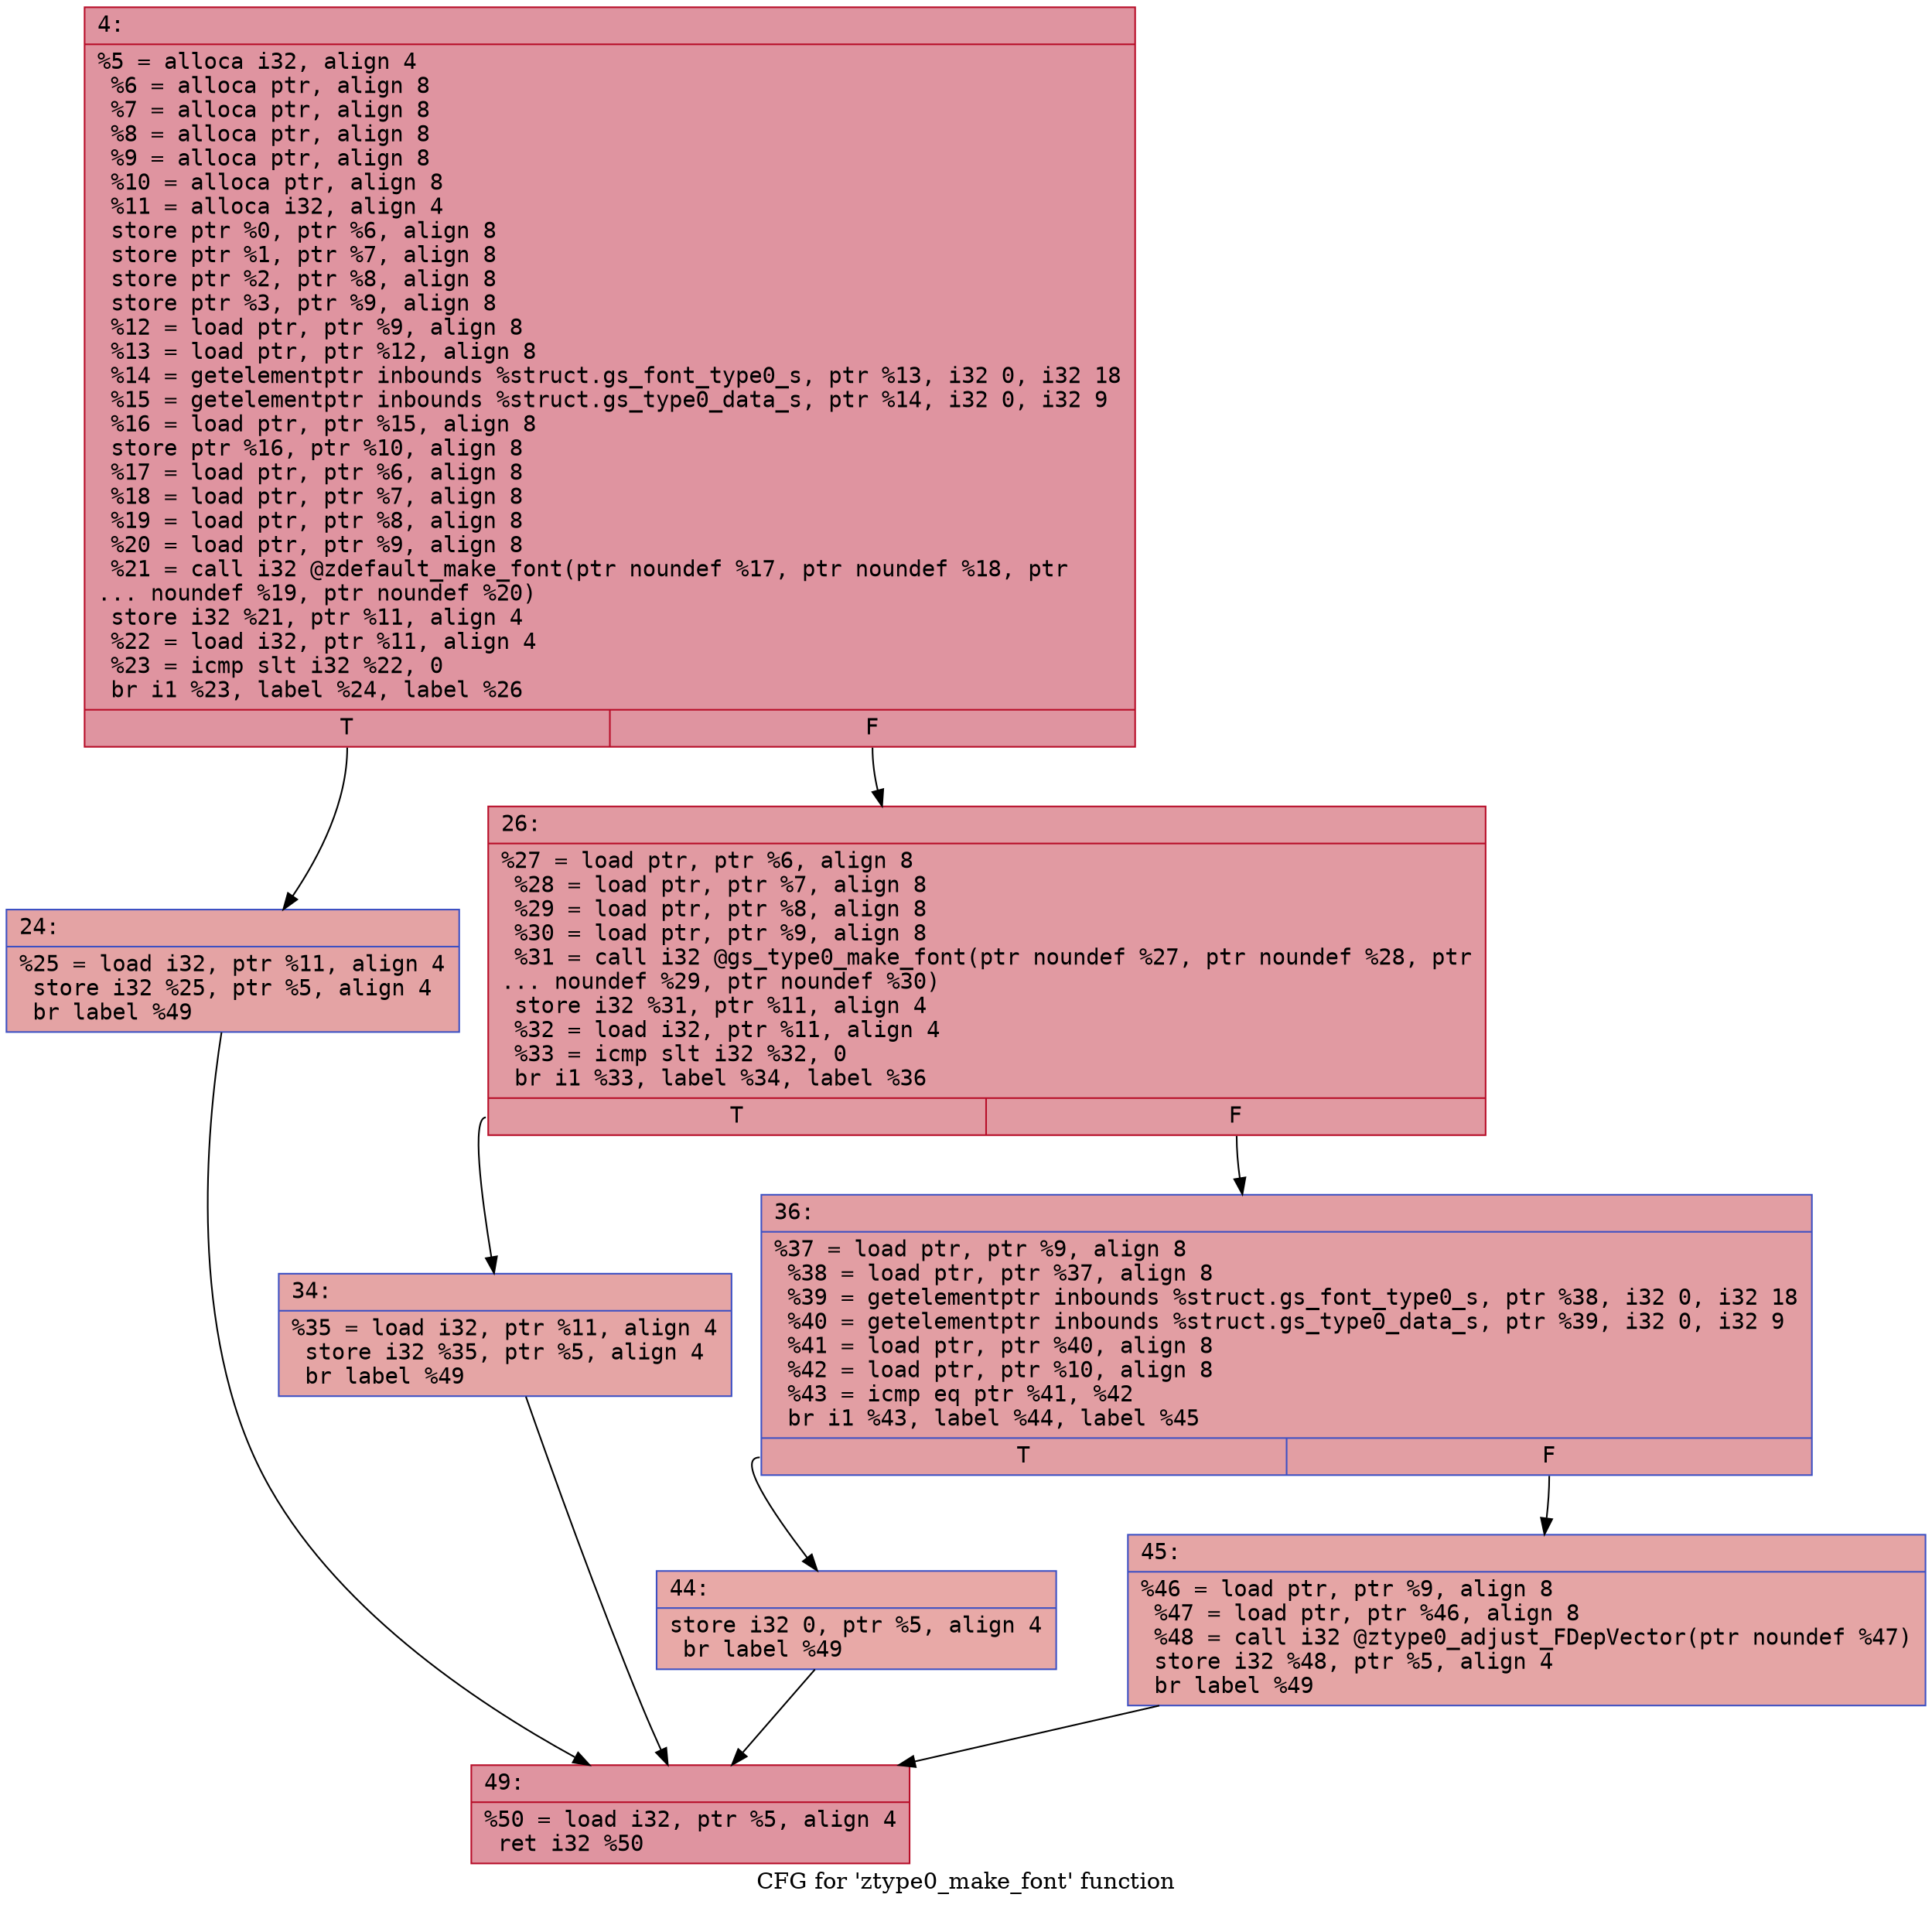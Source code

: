 digraph "CFG for 'ztype0_make_font' function" {
	label="CFG for 'ztype0_make_font' function";

	Node0x60000299fca0 [shape=record,color="#b70d28ff", style=filled, fillcolor="#b70d2870" fontname="Courier",label="{4:\l|  %5 = alloca i32, align 4\l  %6 = alloca ptr, align 8\l  %7 = alloca ptr, align 8\l  %8 = alloca ptr, align 8\l  %9 = alloca ptr, align 8\l  %10 = alloca ptr, align 8\l  %11 = alloca i32, align 4\l  store ptr %0, ptr %6, align 8\l  store ptr %1, ptr %7, align 8\l  store ptr %2, ptr %8, align 8\l  store ptr %3, ptr %9, align 8\l  %12 = load ptr, ptr %9, align 8\l  %13 = load ptr, ptr %12, align 8\l  %14 = getelementptr inbounds %struct.gs_font_type0_s, ptr %13, i32 0, i32 18\l  %15 = getelementptr inbounds %struct.gs_type0_data_s, ptr %14, i32 0, i32 9\l  %16 = load ptr, ptr %15, align 8\l  store ptr %16, ptr %10, align 8\l  %17 = load ptr, ptr %6, align 8\l  %18 = load ptr, ptr %7, align 8\l  %19 = load ptr, ptr %8, align 8\l  %20 = load ptr, ptr %9, align 8\l  %21 = call i32 @zdefault_make_font(ptr noundef %17, ptr noundef %18, ptr\l... noundef %19, ptr noundef %20)\l  store i32 %21, ptr %11, align 4\l  %22 = load i32, ptr %11, align 4\l  %23 = icmp slt i32 %22, 0\l  br i1 %23, label %24, label %26\l|{<s0>T|<s1>F}}"];
	Node0x60000299fca0:s0 -> Node0x60000299fcf0[tooltip="4 -> 24\nProbability 37.50%" ];
	Node0x60000299fca0:s1 -> Node0x60000299fd40[tooltip="4 -> 26\nProbability 62.50%" ];
	Node0x60000299fcf0 [shape=record,color="#3d50c3ff", style=filled, fillcolor="#c32e3170" fontname="Courier",label="{24:\l|  %25 = load i32, ptr %11, align 4\l  store i32 %25, ptr %5, align 4\l  br label %49\l}"];
	Node0x60000299fcf0 -> Node0x60000299fed0[tooltip="24 -> 49\nProbability 100.00%" ];
	Node0x60000299fd40 [shape=record,color="#b70d28ff", style=filled, fillcolor="#bb1b2c70" fontname="Courier",label="{26:\l|  %27 = load ptr, ptr %6, align 8\l  %28 = load ptr, ptr %7, align 8\l  %29 = load ptr, ptr %8, align 8\l  %30 = load ptr, ptr %9, align 8\l  %31 = call i32 @gs_type0_make_font(ptr noundef %27, ptr noundef %28, ptr\l... noundef %29, ptr noundef %30)\l  store i32 %31, ptr %11, align 4\l  %32 = load i32, ptr %11, align 4\l  %33 = icmp slt i32 %32, 0\l  br i1 %33, label %34, label %36\l|{<s0>T|<s1>F}}"];
	Node0x60000299fd40:s0 -> Node0x60000299fd90[tooltip="26 -> 34\nProbability 37.50%" ];
	Node0x60000299fd40:s1 -> Node0x60000299fde0[tooltip="26 -> 36\nProbability 62.50%" ];
	Node0x60000299fd90 [shape=record,color="#3d50c3ff", style=filled, fillcolor="#c5333470" fontname="Courier",label="{34:\l|  %35 = load i32, ptr %11, align 4\l  store i32 %35, ptr %5, align 4\l  br label %49\l}"];
	Node0x60000299fd90 -> Node0x60000299fed0[tooltip="34 -> 49\nProbability 100.00%" ];
	Node0x60000299fde0 [shape=record,color="#3d50c3ff", style=filled, fillcolor="#be242e70" fontname="Courier",label="{36:\l|  %37 = load ptr, ptr %9, align 8\l  %38 = load ptr, ptr %37, align 8\l  %39 = getelementptr inbounds %struct.gs_font_type0_s, ptr %38, i32 0, i32 18\l  %40 = getelementptr inbounds %struct.gs_type0_data_s, ptr %39, i32 0, i32 9\l  %41 = load ptr, ptr %40, align 8\l  %42 = load ptr, ptr %10, align 8\l  %43 = icmp eq ptr %41, %42\l  br i1 %43, label %44, label %45\l|{<s0>T|<s1>F}}"];
	Node0x60000299fde0:s0 -> Node0x60000299fe30[tooltip="36 -> 44\nProbability 37.50%" ];
	Node0x60000299fde0:s1 -> Node0x60000299fe80[tooltip="36 -> 45\nProbability 62.50%" ];
	Node0x60000299fe30 [shape=record,color="#3d50c3ff", style=filled, fillcolor="#ca3b3770" fontname="Courier",label="{44:\l|  store i32 0, ptr %5, align 4\l  br label %49\l}"];
	Node0x60000299fe30 -> Node0x60000299fed0[tooltip="44 -> 49\nProbability 100.00%" ];
	Node0x60000299fe80 [shape=record,color="#3d50c3ff", style=filled, fillcolor="#c5333470" fontname="Courier",label="{45:\l|  %46 = load ptr, ptr %9, align 8\l  %47 = load ptr, ptr %46, align 8\l  %48 = call i32 @ztype0_adjust_FDepVector(ptr noundef %47)\l  store i32 %48, ptr %5, align 4\l  br label %49\l}"];
	Node0x60000299fe80 -> Node0x60000299fed0[tooltip="45 -> 49\nProbability 100.00%" ];
	Node0x60000299fed0 [shape=record,color="#b70d28ff", style=filled, fillcolor="#b70d2870" fontname="Courier",label="{49:\l|  %50 = load i32, ptr %5, align 4\l  ret i32 %50\l}"];
}
